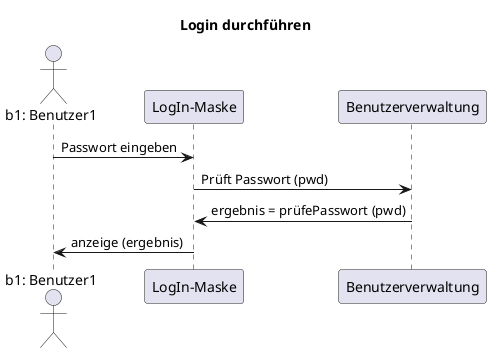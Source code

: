 @startuml

title "Login durchführen"

actor "b1: Benutzer1" as b1
participant "LogIn-Maske" as loginMask 
participant "Benutzerverwaltung" as userManagement 
b1 -> loginMask: Passwort eingeben
loginMask -> userManagement: Prüft Passwort (pwd)
userManagement -> loginMask : ergebnis = prüfePasswort (pwd)
loginMask -> b1 : anzeige (ergebnis)

@enduml

@startuml

title "Reservierung ändern"

actor "b1: Benutzer1" as b1
participant "Webbrowser/App" as app 
participant "Reservierungssystem" as rs 
participant "Datenbank" as db
participant "Mailsystem" as mail
ref over b1, app
    Login durchführen
end ref
b1 -> app: Reservierungsnummer eingeben
app -> rs: Reservierungsnummer übergeben
rs -> db: Prüfe Reservierungsnummer
db -> rs: Reservierung vorhanden
rs -> app: aktuelle Daten anzeigen
b1 -> app: neue Raumnummer eingeben
app ->rs: Raumnummer übergeben
rs -> db: Prüfen ob Raum frei ist
alt Raum frei
db -> rs: Raum ist frei
rs -> db: Reservierungssytem bucht Raum
db -> rs: Buchung erfolgreich
rs -> mail: neue Reservierungsdaten übertragen
mail -> b1: Bestätigung per Mail
else Raum nicht frei
db -> rs: Raum ist nicht frei
rs -> app: Fehler melden
app -> b1: Raum belegt anzeigen

@enduml